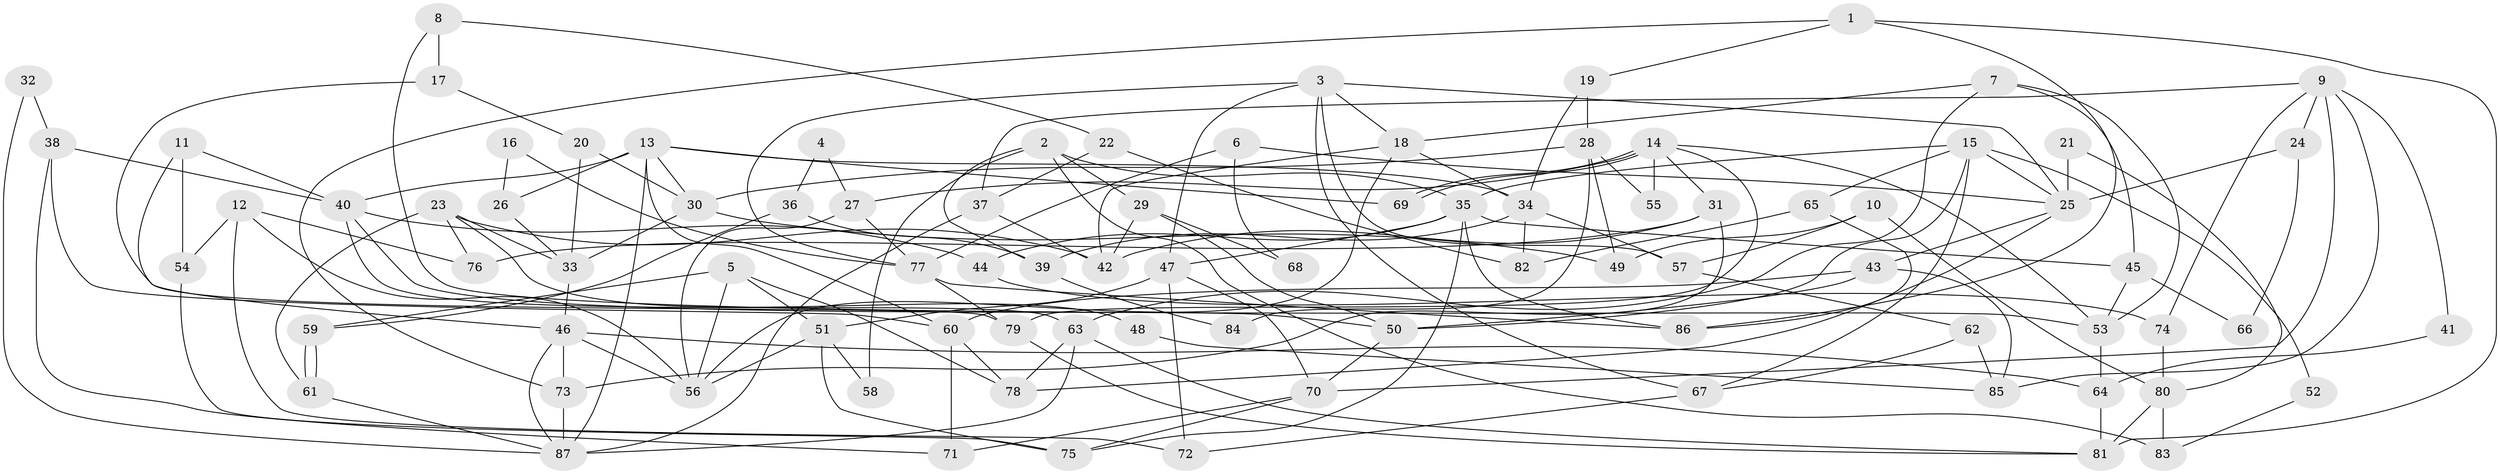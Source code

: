 // Generated by graph-tools (version 1.1) at 2025/15/03/09/25 04:15:00]
// undirected, 87 vertices, 174 edges
graph export_dot {
graph [start="1"]
  node [color=gray90,style=filled];
  1;
  2;
  3;
  4;
  5;
  6;
  7;
  8;
  9;
  10;
  11;
  12;
  13;
  14;
  15;
  16;
  17;
  18;
  19;
  20;
  21;
  22;
  23;
  24;
  25;
  26;
  27;
  28;
  29;
  30;
  31;
  32;
  33;
  34;
  35;
  36;
  37;
  38;
  39;
  40;
  41;
  42;
  43;
  44;
  45;
  46;
  47;
  48;
  49;
  50;
  51;
  52;
  53;
  54;
  55;
  56;
  57;
  58;
  59;
  60;
  61;
  62;
  63;
  64;
  65;
  66;
  67;
  68;
  69;
  70;
  71;
  72;
  73;
  74;
  75;
  76;
  77;
  78;
  79;
  80;
  81;
  82;
  83;
  84;
  85;
  86;
  87;
  1 -- 81;
  1 -- 86;
  1 -- 19;
  1 -- 73;
  2 -- 35;
  2 -- 29;
  2 -- 39;
  2 -- 58;
  2 -- 83;
  3 -- 47;
  3 -- 57;
  3 -- 18;
  3 -- 25;
  3 -- 67;
  3 -- 77;
  4 -- 36;
  4 -- 27;
  5 -- 78;
  5 -- 56;
  5 -- 51;
  5 -- 59;
  6 -- 77;
  6 -- 25;
  6 -- 68;
  7 -- 45;
  7 -- 63;
  7 -- 18;
  7 -- 53;
  8 -- 53;
  8 -- 17;
  8 -- 22;
  9 -- 70;
  9 -- 74;
  9 -- 24;
  9 -- 37;
  9 -- 41;
  9 -- 85;
  10 -- 49;
  10 -- 57;
  10 -- 80;
  11 -- 54;
  11 -- 46;
  11 -- 40;
  12 -- 56;
  12 -- 76;
  12 -- 54;
  12 -- 72;
  13 -- 87;
  13 -- 40;
  13 -- 26;
  13 -- 30;
  13 -- 34;
  13 -- 60;
  13 -- 69;
  14 -- 27;
  14 -- 69;
  14 -- 69;
  14 -- 31;
  14 -- 53;
  14 -- 55;
  14 -- 79;
  15 -- 25;
  15 -- 67;
  15 -- 35;
  15 -- 50;
  15 -- 52;
  15 -- 65;
  16 -- 77;
  16 -- 26;
  17 -- 79;
  17 -- 20;
  18 -- 34;
  18 -- 42;
  18 -- 56;
  19 -- 34;
  19 -- 28;
  20 -- 33;
  20 -- 30;
  21 -- 80;
  21 -- 25;
  22 -- 37;
  22 -- 82;
  23 -- 61;
  23 -- 42;
  23 -- 33;
  23 -- 48;
  23 -- 76;
  24 -- 25;
  24 -- 66;
  25 -- 78;
  25 -- 43;
  26 -- 33;
  27 -- 56;
  27 -- 77;
  28 -- 30;
  28 -- 49;
  28 -- 55;
  28 -- 84;
  29 -- 42;
  29 -- 50;
  29 -- 68;
  30 -- 33;
  30 -- 49;
  31 -- 73;
  31 -- 42;
  31 -- 76;
  32 -- 87;
  32 -- 38;
  33 -- 46;
  34 -- 39;
  34 -- 57;
  34 -- 82;
  35 -- 75;
  35 -- 44;
  35 -- 45;
  35 -- 47;
  35 -- 86;
  36 -- 59;
  36 -- 39;
  37 -- 42;
  37 -- 87;
  38 -- 40;
  38 -- 71;
  38 -- 60;
  39 -- 84;
  40 -- 50;
  40 -- 44;
  40 -- 63;
  41 -- 64;
  43 -- 60;
  43 -- 50;
  43 -- 85;
  44 -- 74;
  45 -- 53;
  45 -- 66;
  46 -- 64;
  46 -- 73;
  46 -- 56;
  46 -- 87;
  47 -- 51;
  47 -- 70;
  47 -- 72;
  48 -- 85;
  50 -- 70;
  51 -- 56;
  51 -- 58;
  51 -- 75;
  52 -- 83;
  53 -- 64;
  54 -- 75;
  57 -- 62;
  59 -- 61;
  59 -- 61;
  60 -- 71;
  60 -- 78;
  61 -- 87;
  62 -- 85;
  62 -- 67;
  63 -- 87;
  63 -- 78;
  63 -- 81;
  64 -- 81;
  65 -- 82;
  65 -- 86;
  67 -- 72;
  70 -- 71;
  70 -- 75;
  73 -- 87;
  74 -- 80;
  77 -- 86;
  77 -- 79;
  79 -- 81;
  80 -- 81;
  80 -- 83;
}

